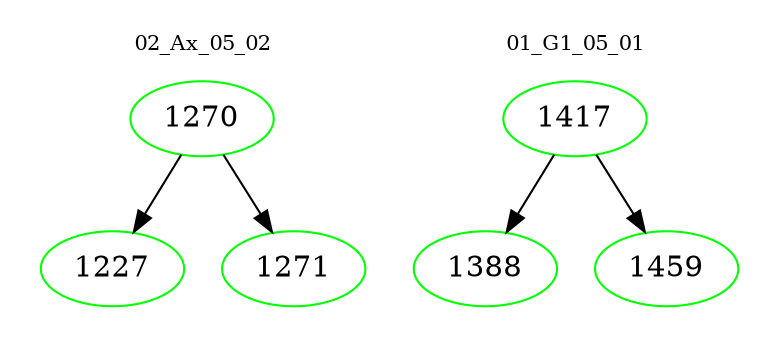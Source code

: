 digraph{
subgraph cluster_0 {
color = white
label = "02_Ax_05_02";
fontsize=10;
T0_1270 [label="1270", color="green"]
T0_1270 -> T0_1227 [color="black"]
T0_1227 [label="1227", color="green"]
T0_1270 -> T0_1271 [color="black"]
T0_1271 [label="1271", color="green"]
}
subgraph cluster_1 {
color = white
label = "01_G1_05_01";
fontsize=10;
T1_1417 [label="1417", color="green"]
T1_1417 -> T1_1388 [color="black"]
T1_1388 [label="1388", color="green"]
T1_1417 -> T1_1459 [color="black"]
T1_1459 [label="1459", color="green"]
}
}
